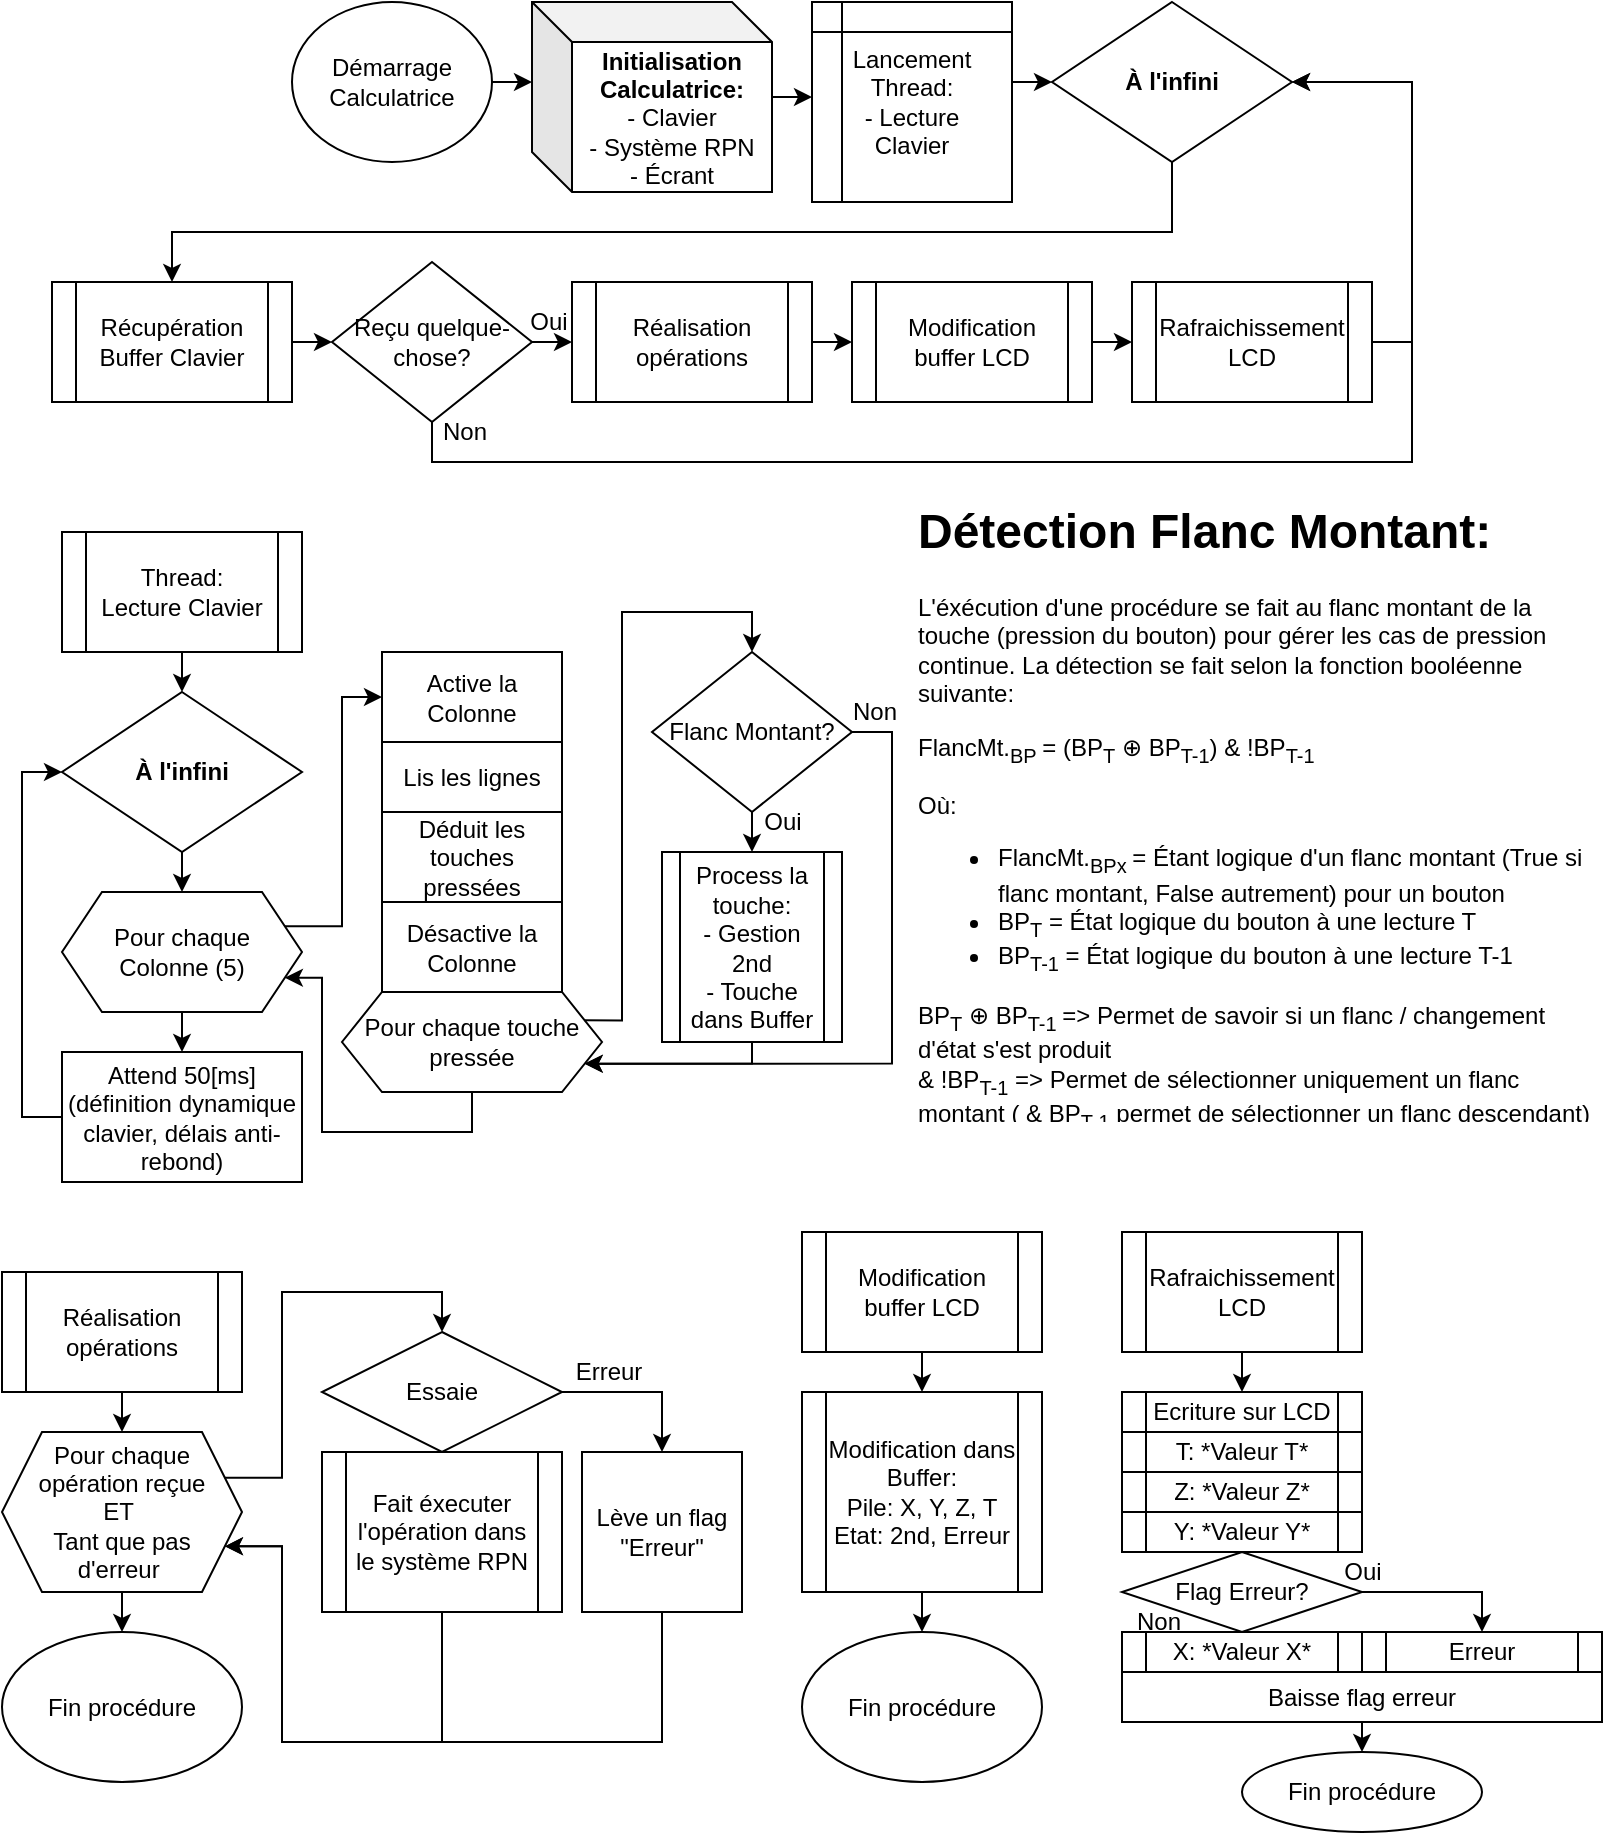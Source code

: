 <mxfile version="13.5.7" type="device"><diagram id="tXgDaM9gqSkOXOwbaCXM" name="V1 RPN sans menu"><mxGraphModel dx="2550" dy="1470" grid="1" gridSize="5" guides="1" tooltips="1" connect="1" arrows="1" fold="1" page="0" pageScale="1" pageWidth="827" pageHeight="1169" math="0" shadow="0"><root><mxCell id="0"/><mxCell id="1" parent="0"/><mxCell id="fA3Vs4HmGQvk_hvVRJHU-113" value="" style="group" vertex="1" connectable="0" parent="1"><mxGeometry x="70" y="385" width="770" height="345" as="geometry"/></mxCell><mxCell id="fA3Vs4HmGQvk_hvVRJHU-32" value="Thread:&lt;br&gt;Lecture Clavier" style="shape=process;whiteSpace=wrap;html=1;backgroundOutline=1;" vertex="1" parent="fA3Vs4HmGQvk_hvVRJHU-113"><mxGeometry y="20" width="120" height="60" as="geometry"/></mxCell><mxCell id="fA3Vs4HmGQvk_hvVRJHU-33" value="&lt;b&gt;À l'infini&lt;/b&gt;" style="rhombus;whiteSpace=wrap;html=1;" vertex="1" parent="fA3Vs4HmGQvk_hvVRJHU-113"><mxGeometry y="100" width="120" height="80" as="geometry"/></mxCell><mxCell id="fA3Vs4HmGQvk_hvVRJHU-58" style="edgeStyle=orthogonalEdgeStyle;rounded=0;orthogonalLoop=1;jettySize=auto;html=1;exitX=0.5;exitY=1;exitDx=0;exitDy=0;entryX=0.5;entryY=0;entryDx=0;entryDy=0;" edge="1" parent="fA3Vs4HmGQvk_hvVRJHU-113" source="fA3Vs4HmGQvk_hvVRJHU-32" target="fA3Vs4HmGQvk_hvVRJHU-33"><mxGeometry relative="1" as="geometry"/></mxCell><mxCell id="fA3Vs4HmGQvk_hvVRJHU-34" value="Pour chaque&lt;br&gt;Colonne (5)" style="shape=hexagon;perimeter=hexagonPerimeter2;whiteSpace=wrap;html=1;fixedSize=1;" vertex="1" parent="fA3Vs4HmGQvk_hvVRJHU-113"><mxGeometry y="200" width="120" height="60" as="geometry"/></mxCell><mxCell id="fA3Vs4HmGQvk_hvVRJHU-59" style="edgeStyle=orthogonalEdgeStyle;rounded=0;orthogonalLoop=1;jettySize=auto;html=1;exitX=0.5;exitY=1;exitDx=0;exitDy=0;entryX=0.5;entryY=0;entryDx=0;entryDy=0;" edge="1" parent="fA3Vs4HmGQvk_hvVRJHU-113" source="fA3Vs4HmGQvk_hvVRJHU-33" target="fA3Vs4HmGQvk_hvVRJHU-34"><mxGeometry relative="1" as="geometry"/></mxCell><mxCell id="fA3Vs4HmGQvk_hvVRJHU-37" value="Active la Colonne" style="whiteSpace=wrap;html=1;" vertex="1" parent="fA3Vs4HmGQvk_hvVRJHU-113"><mxGeometry x="160" y="80" width="90" height="45" as="geometry"/></mxCell><mxCell id="fA3Vs4HmGQvk_hvVRJHU-42" style="edgeStyle=orthogonalEdgeStyle;rounded=0;orthogonalLoop=1;jettySize=auto;html=1;exitX=1;exitY=0.25;exitDx=0;exitDy=0;entryX=0;entryY=0.5;entryDx=0;entryDy=0;" edge="1" parent="fA3Vs4HmGQvk_hvVRJHU-113" source="fA3Vs4HmGQvk_hvVRJHU-34" target="fA3Vs4HmGQvk_hvVRJHU-37"><mxGeometry relative="1" as="geometry"/></mxCell><mxCell id="fA3Vs4HmGQvk_hvVRJHU-38" value="Lis les lignes" style="whiteSpace=wrap;html=1;" vertex="1" parent="fA3Vs4HmGQvk_hvVRJHU-113"><mxGeometry x="160" y="125" width="90" height="35" as="geometry"/></mxCell><mxCell id="fA3Vs4HmGQvk_hvVRJHU-39" value="Désactive la Colonne" style="whiteSpace=wrap;html=1;" vertex="1" parent="fA3Vs4HmGQvk_hvVRJHU-113"><mxGeometry x="160" y="205" width="90" height="45" as="geometry"/></mxCell><mxCell id="fA3Vs4HmGQvk_hvVRJHU-40" value="Déduit les touches pressées" style="whiteSpace=wrap;html=1;" vertex="1" parent="fA3Vs4HmGQvk_hvVRJHU-113"><mxGeometry x="160" y="160" width="90" height="45" as="geometry"/></mxCell><mxCell id="fA3Vs4HmGQvk_hvVRJHU-41" value="Process la touche:&lt;br&gt;- Gestion 2nd&lt;br&gt;- Touche dans Buffer" style="shape=process;whiteSpace=wrap;html=1;backgroundOutline=1;" vertex="1" parent="fA3Vs4HmGQvk_hvVRJHU-113"><mxGeometry x="300" y="180" width="90" height="95" as="geometry"/></mxCell><mxCell id="fA3Vs4HmGQvk_hvVRJHU-48" style="edgeStyle=orthogonalEdgeStyle;rounded=0;orthogonalLoop=1;jettySize=auto;html=1;exitX=0.5;exitY=1;exitDx=0;exitDy=0;entryX=1;entryY=0.75;entryDx=0;entryDy=0;" edge="1" parent="fA3Vs4HmGQvk_hvVRJHU-113" source="fA3Vs4HmGQvk_hvVRJHU-44" target="fA3Vs4HmGQvk_hvVRJHU-34"><mxGeometry relative="1" as="geometry"><Array as="points"><mxPoint x="205" y="320"/><mxPoint x="130" y="320"/><mxPoint x="130" y="243"/></Array></mxGeometry></mxCell><mxCell id="fA3Vs4HmGQvk_hvVRJHU-44" value="Pour chaque touche pressée" style="shape=hexagon;perimeter=hexagonPerimeter2;whiteSpace=wrap;html=1;fixedSize=1;" vertex="1" parent="fA3Vs4HmGQvk_hvVRJHU-113"><mxGeometry x="140" y="250" width="130" height="50" as="geometry"/></mxCell><mxCell id="fA3Vs4HmGQvk_hvVRJHU-47" style="edgeStyle=orthogonalEdgeStyle;rounded=0;orthogonalLoop=1;jettySize=auto;html=1;exitX=0.5;exitY=1;exitDx=0;exitDy=0;entryX=1;entryY=0.75;entryDx=0;entryDy=0;" edge="1" parent="fA3Vs4HmGQvk_hvVRJHU-113" source="fA3Vs4HmGQvk_hvVRJHU-41" target="fA3Vs4HmGQvk_hvVRJHU-44"><mxGeometry relative="1" as="geometry"><Array as="points"><mxPoint x="345" y="286"/></Array></mxGeometry></mxCell><mxCell id="fA3Vs4HmGQvk_hvVRJHU-46" style="edgeStyle=orthogonalEdgeStyle;rounded=0;orthogonalLoop=1;jettySize=auto;html=1;exitX=0.5;exitY=1;exitDx=0;exitDy=0;" edge="1" parent="fA3Vs4HmGQvk_hvVRJHU-113" source="fA3Vs4HmGQvk_hvVRJHU-41" target="fA3Vs4HmGQvk_hvVRJHU-41"><mxGeometry relative="1" as="geometry"/></mxCell><mxCell id="fA3Vs4HmGQvk_hvVRJHU-61" style="edgeStyle=orthogonalEdgeStyle;rounded=0;orthogonalLoop=1;jettySize=auto;html=1;exitX=0;exitY=0.5;exitDx=0;exitDy=0;entryX=0;entryY=0.5;entryDx=0;entryDy=0;" edge="1" parent="fA3Vs4HmGQvk_hvVRJHU-113" source="fA3Vs4HmGQvk_hvVRJHU-49" target="fA3Vs4HmGQvk_hvVRJHU-33"><mxGeometry relative="1" as="geometry"/></mxCell><mxCell id="fA3Vs4HmGQvk_hvVRJHU-49" value="Attend 50[ms]&lt;br&gt;(définition dynamique clavier, délais anti-rebond)" style="rounded=0;whiteSpace=wrap;html=1;" vertex="1" parent="fA3Vs4HmGQvk_hvVRJHU-113"><mxGeometry y="280" width="120" height="65" as="geometry"/></mxCell><mxCell id="fA3Vs4HmGQvk_hvVRJHU-60" style="edgeStyle=orthogonalEdgeStyle;rounded=0;orthogonalLoop=1;jettySize=auto;html=1;exitX=0.5;exitY=1;exitDx=0;exitDy=0;entryX=0.5;entryY=0;entryDx=0;entryDy=0;" edge="1" parent="fA3Vs4HmGQvk_hvVRJHU-113" source="fA3Vs4HmGQvk_hvVRJHU-34" target="fA3Vs4HmGQvk_hvVRJHU-49"><mxGeometry relative="1" as="geometry"/></mxCell><mxCell id="fA3Vs4HmGQvk_hvVRJHU-51" style="edgeStyle=orthogonalEdgeStyle;rounded=0;orthogonalLoop=1;jettySize=auto;html=1;exitX=0.5;exitY=1;exitDx=0;exitDy=0;entryX=0.5;entryY=0;entryDx=0;entryDy=0;" edge="1" parent="fA3Vs4HmGQvk_hvVRJHU-113" source="fA3Vs4HmGQvk_hvVRJHU-50" target="fA3Vs4HmGQvk_hvVRJHU-41"><mxGeometry relative="1" as="geometry"/></mxCell><mxCell id="fA3Vs4HmGQvk_hvVRJHU-53" style="edgeStyle=orthogonalEdgeStyle;rounded=0;orthogonalLoop=1;jettySize=auto;html=1;exitX=1;exitY=0.5;exitDx=0;exitDy=0;entryX=1;entryY=0.75;entryDx=0;entryDy=0;" edge="1" parent="fA3Vs4HmGQvk_hvVRJHU-113" source="fA3Vs4HmGQvk_hvVRJHU-50" target="fA3Vs4HmGQvk_hvVRJHU-44"><mxGeometry relative="1" as="geometry"><Array as="points"><mxPoint x="415" y="120"/><mxPoint x="415" y="286"/></Array></mxGeometry></mxCell><mxCell id="fA3Vs4HmGQvk_hvVRJHU-50" value="Flanc Montant?" style="rhombus;whiteSpace=wrap;html=1;" vertex="1" parent="fA3Vs4HmGQvk_hvVRJHU-113"><mxGeometry x="295" y="80" width="100" height="80" as="geometry"/></mxCell><mxCell id="fA3Vs4HmGQvk_hvVRJHU-52" value="Oui" style="text;html=1;align=center;verticalAlign=middle;resizable=0;points=[];autosize=1;" vertex="1" parent="fA3Vs4HmGQvk_hvVRJHU-113"><mxGeometry x="345" y="155" width="30" height="20" as="geometry"/></mxCell><mxCell id="fA3Vs4HmGQvk_hvVRJHU-54" value="Non" style="text;html=1;align=center;verticalAlign=middle;resizable=0;points=[];autosize=1;" vertex="1" parent="fA3Vs4HmGQvk_hvVRJHU-113"><mxGeometry x="388" y="100" width="35" height="20" as="geometry"/></mxCell><mxCell id="fA3Vs4HmGQvk_hvVRJHU-56" value="&lt;h1&gt;Détection Flanc Montant:&lt;/h1&gt;&lt;p&gt;L'éxécution d'une procédure se fait au flanc montant de la touche (pression du bouton) pour gérer les cas de pression continue. La détection se fait selon la fonction booléenne suivante:&lt;/p&gt;&lt;p&gt;FlancMt.&lt;sub&gt;BP&amp;nbsp;&lt;/sub&gt;= (BP&lt;sub&gt;T&lt;/sub&gt;&amp;nbsp;⊕ BP&lt;sub&gt;T-1&lt;/sub&gt;) &amp;amp; !BP&lt;sub&gt;T-1&lt;/sub&gt;&lt;/p&gt;&lt;p&gt;&lt;span&gt;Où:&lt;/span&gt;&lt;/p&gt;&lt;p&gt;&lt;/p&gt;&lt;ul&gt;&lt;li&gt;&lt;span&gt;FlancMt.&lt;/span&gt;&lt;sub&gt;BPx &lt;/sub&gt;&lt;span&gt;= Étant logique d'un flanc montant (True si flanc montant, False autrement) pour un bouton&lt;/span&gt;&lt;/li&gt;&lt;li&gt;&lt;span&gt;BP&lt;sub&gt;T&lt;/sub&gt;&amp;nbsp;= État logique du bouton à une lecture T&lt;br&gt;&lt;/span&gt;&lt;/li&gt;&lt;li&gt;BP&lt;sub&gt;T-1&lt;/sub&gt;&amp;nbsp;= État logique du bouton à une lecture T-1&lt;/li&gt;&lt;/ul&gt;&lt;div&gt;BP&lt;sub&gt;T&lt;/sub&gt;&amp;nbsp;⊕ BP&lt;sub&gt;T-1&lt;/sub&gt;&lt;sub&gt;&amp;nbsp;&lt;/sub&gt;=&amp;gt; Permet de savoir si un flanc / changement d'état s'est produit&lt;br&gt;&lt;/div&gt;&lt;div&gt;&amp;amp; !BP&lt;sub&gt;T-1&lt;/sub&gt; =&amp;gt; Permet de sélectionner uniquement un flanc montant ( &amp;amp; BP&lt;sub&gt;T-1&lt;/sub&gt;&amp;nbsp;permet de sélectionner un flanc descendant)&lt;/div&gt;&lt;div&gt;&lt;br&gt;&lt;/div&gt;&lt;p&gt;&lt;/p&gt;" style="text;html=1;strokeColor=none;fillColor=none;spacing=5;spacingTop=-20;whiteSpace=wrap;overflow=hidden;rounded=0;" vertex="1" parent="fA3Vs4HmGQvk_hvVRJHU-113"><mxGeometry x="423" width="347" height="315" as="geometry"/></mxCell><mxCell id="fA3Vs4HmGQvk_hvVRJHU-55" style="edgeStyle=orthogonalEdgeStyle;rounded=0;orthogonalLoop=1;jettySize=auto;html=1;exitX=1;exitY=0.25;exitDx=0;exitDy=0;entryX=0.5;entryY=0;entryDx=0;entryDy=0;" edge="1" parent="fA3Vs4HmGQvk_hvVRJHU-113" source="fA3Vs4HmGQvk_hvVRJHU-44" target="fA3Vs4HmGQvk_hvVRJHU-50"><mxGeometry relative="1" as="geometry"><Array as="points"><mxPoint x="280" y="264"/><mxPoint x="280" y="60"/><mxPoint x="345" y="60"/></Array></mxGeometry></mxCell><mxCell id="fA3Vs4HmGQvk_hvVRJHU-114" value="" style="group" vertex="1" connectable="0" parent="1"><mxGeometry x="40" y="755" width="800" height="300" as="geometry"/></mxCell><mxCell id="fA3Vs4HmGQvk_hvVRJHU-63" value="&lt;span&gt;Réalisation opérations&lt;/span&gt;" style="shape=process;whiteSpace=wrap;html=1;backgroundOutline=1;" vertex="1" parent="fA3Vs4HmGQvk_hvVRJHU-114"><mxGeometry y="20" width="120" height="60" as="geometry"/></mxCell><mxCell id="fA3Vs4HmGQvk_hvVRJHU-64" value="Pour chaque opération reçue&lt;br&gt;ET&amp;nbsp;&lt;br&gt;Tant que pas&lt;br&gt;d'erreur&amp;nbsp;" style="shape=hexagon;perimeter=hexagonPerimeter2;whiteSpace=wrap;html=1;fixedSize=1;" vertex="1" parent="fA3Vs4HmGQvk_hvVRJHU-114"><mxGeometry y="100" width="120" height="80" as="geometry"/></mxCell><mxCell id="fA3Vs4HmGQvk_hvVRJHU-68" style="edgeStyle=orthogonalEdgeStyle;rounded=0;orthogonalLoop=1;jettySize=auto;html=1;exitX=0.5;exitY=1;exitDx=0;exitDy=0;entryX=0.5;entryY=0;entryDx=0;entryDy=0;" edge="1" parent="fA3Vs4HmGQvk_hvVRJHU-114" source="fA3Vs4HmGQvk_hvVRJHU-63" target="fA3Vs4HmGQvk_hvVRJHU-64"><mxGeometry relative="1" as="geometry"/></mxCell><mxCell id="fA3Vs4HmGQvk_hvVRJHU-67" style="edgeStyle=orthogonalEdgeStyle;rounded=0;orthogonalLoop=1;jettySize=auto;html=1;exitX=0.5;exitY=1;exitDx=0;exitDy=0;entryX=1;entryY=0.75;entryDx=0;entryDy=0;" edge="1" parent="fA3Vs4HmGQvk_hvVRJHU-114" source="fA3Vs4HmGQvk_hvVRJHU-65" target="fA3Vs4HmGQvk_hvVRJHU-64"><mxGeometry relative="1" as="geometry"><Array as="points"><mxPoint x="220" y="255"/><mxPoint x="140" y="255"/><mxPoint x="140" y="157"/></Array></mxGeometry></mxCell><mxCell id="fA3Vs4HmGQvk_hvVRJHU-65" value="Fait éxecuter l'opération dans le système RPN" style="shape=process;whiteSpace=wrap;html=1;backgroundOutline=1;" vertex="1" parent="fA3Vs4HmGQvk_hvVRJHU-114"><mxGeometry x="160" y="110" width="120" height="80" as="geometry"/></mxCell><mxCell id="fA3Vs4HmGQvk_hvVRJHU-71" value="Fin procédure" style="ellipse;whiteSpace=wrap;html=1;" vertex="1" parent="fA3Vs4HmGQvk_hvVRJHU-114"><mxGeometry y="200" width="120" height="75" as="geometry"/></mxCell><mxCell id="fA3Vs4HmGQvk_hvVRJHU-72" style="edgeStyle=orthogonalEdgeStyle;rounded=0;orthogonalLoop=1;jettySize=auto;html=1;exitX=0.5;exitY=1;exitDx=0;exitDy=0;entryX=0.5;entryY=0;entryDx=0;entryDy=0;" edge="1" parent="fA3Vs4HmGQvk_hvVRJHU-114" source="fA3Vs4HmGQvk_hvVRJHU-64" target="fA3Vs4HmGQvk_hvVRJHU-71"><mxGeometry relative="1" as="geometry"/></mxCell><mxCell id="fA3Vs4HmGQvk_hvVRJHU-77" value="&lt;span&gt;Modification buffer LCD&lt;/span&gt;" style="shape=process;whiteSpace=wrap;html=1;backgroundOutline=1;" vertex="1" parent="fA3Vs4HmGQvk_hvVRJHU-114"><mxGeometry x="400" width="120" height="60" as="geometry"/></mxCell><mxCell id="fA3Vs4HmGQvk_hvVRJHU-78" value="Modification dans Buffer:&lt;br&gt;Pile: X, Y, Z, T&lt;br&gt;Etat: 2nd, Erreur" style="shape=process;whiteSpace=wrap;html=1;backgroundOutline=1;" vertex="1" parent="fA3Vs4HmGQvk_hvVRJHU-114"><mxGeometry x="400" y="80" width="120" height="100" as="geometry"/></mxCell><mxCell id="fA3Vs4HmGQvk_hvVRJHU-92" style="edgeStyle=orthogonalEdgeStyle;rounded=0;orthogonalLoop=1;jettySize=auto;html=1;exitX=0.5;exitY=1;exitDx=0;exitDy=0;entryX=0.5;entryY=0;entryDx=0;entryDy=0;" edge="1" parent="fA3Vs4HmGQvk_hvVRJHU-114" source="fA3Vs4HmGQvk_hvVRJHU-77" target="fA3Vs4HmGQvk_hvVRJHU-78"><mxGeometry relative="1" as="geometry"/></mxCell><mxCell id="fA3Vs4HmGQvk_hvVRJHU-79" value="Essaie" style="rhombus;whiteSpace=wrap;html=1;" vertex="1" parent="fA3Vs4HmGQvk_hvVRJHU-114"><mxGeometry x="160" y="50" width="120" height="60" as="geometry"/></mxCell><mxCell id="fA3Vs4HmGQvk_hvVRJHU-80" style="edgeStyle=orthogonalEdgeStyle;rounded=0;orthogonalLoop=1;jettySize=auto;html=1;exitX=1;exitY=0.25;exitDx=0;exitDy=0;entryX=0.5;entryY=0;entryDx=0;entryDy=0;" edge="1" parent="fA3Vs4HmGQvk_hvVRJHU-114" source="fA3Vs4HmGQvk_hvVRJHU-64" target="fA3Vs4HmGQvk_hvVRJHU-79"><mxGeometry relative="1" as="geometry"/></mxCell><mxCell id="fA3Vs4HmGQvk_hvVRJHU-82" value="Erreur" style="text;html=1;align=center;verticalAlign=middle;resizable=0;points=[];autosize=1;" vertex="1" parent="fA3Vs4HmGQvk_hvVRJHU-114"><mxGeometry x="280" y="60" width="45" height="20" as="geometry"/></mxCell><mxCell id="fA3Vs4HmGQvk_hvVRJHU-91" style="edgeStyle=orthogonalEdgeStyle;rounded=0;orthogonalLoop=1;jettySize=auto;html=1;exitX=0.5;exitY=1;exitDx=0;exitDy=0;entryX=1;entryY=0.75;entryDx=0;entryDy=0;" edge="1" parent="fA3Vs4HmGQvk_hvVRJHU-114" source="fA3Vs4HmGQvk_hvVRJHU-90" target="fA3Vs4HmGQvk_hvVRJHU-64"><mxGeometry relative="1" as="geometry"><Array as="points"><mxPoint x="330" y="255"/><mxPoint x="140" y="255"/><mxPoint x="140" y="157"/></Array></mxGeometry></mxCell><mxCell id="fA3Vs4HmGQvk_hvVRJHU-90" value="Lève un flag &quot;Erreur&quot;" style="whiteSpace=wrap;html=1;aspect=fixed;" vertex="1" parent="fA3Vs4HmGQvk_hvVRJHU-114"><mxGeometry x="290" y="110" width="80" height="80" as="geometry"/></mxCell><mxCell id="fA3Vs4HmGQvk_hvVRJHU-81" style="edgeStyle=orthogonalEdgeStyle;rounded=0;orthogonalLoop=1;jettySize=auto;html=1;exitX=1;exitY=0.5;exitDx=0;exitDy=0;entryX=0.5;entryY=0;entryDx=0;entryDy=0;" edge="1" parent="fA3Vs4HmGQvk_hvVRJHU-114" source="fA3Vs4HmGQvk_hvVRJHU-79" target="fA3Vs4HmGQvk_hvVRJHU-90"><mxGeometry relative="1" as="geometry"><mxPoint x="320" y="105" as="targetPoint"/></mxGeometry></mxCell><mxCell id="fA3Vs4HmGQvk_hvVRJHU-93" value="Fin procédure" style="ellipse;whiteSpace=wrap;html=1;" vertex="1" parent="fA3Vs4HmGQvk_hvVRJHU-114"><mxGeometry x="400" y="200" width="120" height="75" as="geometry"/></mxCell><mxCell id="fA3Vs4HmGQvk_hvVRJHU-94" style="edgeStyle=orthogonalEdgeStyle;rounded=0;orthogonalLoop=1;jettySize=auto;html=1;exitX=0.5;exitY=1;exitDx=0;exitDy=0;entryX=0.5;entryY=0;entryDx=0;entryDy=0;" edge="1" parent="fA3Vs4HmGQvk_hvVRJHU-114" source="fA3Vs4HmGQvk_hvVRJHU-78" target="fA3Vs4HmGQvk_hvVRJHU-93"><mxGeometry relative="1" as="geometry"/></mxCell><mxCell id="fA3Vs4HmGQvk_hvVRJHU-95" value="Rafraichissement LCD" style="shape=process;whiteSpace=wrap;html=1;backgroundOutline=1;" vertex="1" parent="fA3Vs4HmGQvk_hvVRJHU-114"><mxGeometry x="560" width="120" height="60" as="geometry"/></mxCell><mxCell id="fA3Vs4HmGQvk_hvVRJHU-97" value="T: *Valeur T*" style="shape=process;whiteSpace=wrap;html=1;backgroundOutline=1;" vertex="1" parent="fA3Vs4HmGQvk_hvVRJHU-114"><mxGeometry x="560" y="100" width="120" height="20" as="geometry"/></mxCell><mxCell id="fA3Vs4HmGQvk_hvVRJHU-98" value="Ecriture sur LCD" style="shape=process;whiteSpace=wrap;html=1;backgroundOutline=1;" vertex="1" parent="fA3Vs4HmGQvk_hvVRJHU-114"><mxGeometry x="560" y="80" width="120" height="20" as="geometry"/></mxCell><mxCell id="fA3Vs4HmGQvk_hvVRJHU-112" style="edgeStyle=orthogonalEdgeStyle;rounded=0;orthogonalLoop=1;jettySize=auto;html=1;exitX=0.5;exitY=1;exitDx=0;exitDy=0;entryX=0.5;entryY=0;entryDx=0;entryDy=0;" edge="1" parent="fA3Vs4HmGQvk_hvVRJHU-114" source="fA3Vs4HmGQvk_hvVRJHU-95" target="fA3Vs4HmGQvk_hvVRJHU-98"><mxGeometry relative="1" as="geometry"/></mxCell><mxCell id="fA3Vs4HmGQvk_hvVRJHU-99" value="Z: *Valeur Z*" style="shape=process;whiteSpace=wrap;html=1;backgroundOutline=1;" vertex="1" parent="fA3Vs4HmGQvk_hvVRJHU-114"><mxGeometry x="560" y="120" width="120" height="20" as="geometry"/></mxCell><mxCell id="fA3Vs4HmGQvk_hvVRJHU-100" value="Y: *Valeur Y*" style="shape=process;whiteSpace=wrap;html=1;backgroundOutline=1;" vertex="1" parent="fA3Vs4HmGQvk_hvVRJHU-114"><mxGeometry x="560" y="140" width="120" height="20" as="geometry"/></mxCell><mxCell id="fA3Vs4HmGQvk_hvVRJHU-101" value="Flag Erreur?" style="rhombus;whiteSpace=wrap;html=1;" vertex="1" parent="fA3Vs4HmGQvk_hvVRJHU-114"><mxGeometry x="560" y="160" width="120" height="40" as="geometry"/></mxCell><mxCell id="fA3Vs4HmGQvk_hvVRJHU-102" value="Non" style="text;html=1;align=center;verticalAlign=middle;resizable=0;points=[];autosize=1;" vertex="1" parent="fA3Vs4HmGQvk_hvVRJHU-114"><mxGeometry x="560" y="185" width="35" height="20" as="geometry"/></mxCell><mxCell id="fA3Vs4HmGQvk_hvVRJHU-103" value="X: *Valeur X*" style="shape=process;whiteSpace=wrap;html=1;backgroundOutline=1;" vertex="1" parent="fA3Vs4HmGQvk_hvVRJHU-114"><mxGeometry x="560" y="200" width="120" height="20" as="geometry"/></mxCell><mxCell id="fA3Vs4HmGQvk_hvVRJHU-104" value="Erreur" style="shape=process;whiteSpace=wrap;html=1;backgroundOutline=1;" vertex="1" parent="fA3Vs4HmGQvk_hvVRJHU-114"><mxGeometry x="680" y="200" width="120" height="20" as="geometry"/></mxCell><mxCell id="fA3Vs4HmGQvk_hvVRJHU-105" style="edgeStyle=orthogonalEdgeStyle;rounded=0;orthogonalLoop=1;jettySize=auto;html=1;exitX=1;exitY=0.5;exitDx=0;exitDy=0;entryX=0.5;entryY=0;entryDx=0;entryDy=0;" edge="1" parent="fA3Vs4HmGQvk_hvVRJHU-114" source="fA3Vs4HmGQvk_hvVRJHU-101" target="fA3Vs4HmGQvk_hvVRJHU-104"><mxGeometry relative="1" as="geometry"/></mxCell><mxCell id="fA3Vs4HmGQvk_hvVRJHU-106" value="Fin procédure" style="ellipse;whiteSpace=wrap;html=1;" vertex="1" parent="fA3Vs4HmGQvk_hvVRJHU-114"><mxGeometry x="620" y="260" width="120" height="40" as="geometry"/></mxCell><mxCell id="fA3Vs4HmGQvk_hvVRJHU-109" value="Oui" style="text;html=1;align=center;verticalAlign=middle;resizable=0;points=[];autosize=1;" vertex="1" parent="fA3Vs4HmGQvk_hvVRJHU-114"><mxGeometry x="665" y="160" width="30" height="20" as="geometry"/></mxCell><mxCell id="fA3Vs4HmGQvk_hvVRJHU-111" style="edgeStyle=orthogonalEdgeStyle;rounded=0;orthogonalLoop=1;jettySize=auto;html=1;exitX=0.5;exitY=1;exitDx=0;exitDy=0;entryX=0.5;entryY=0;entryDx=0;entryDy=0;" edge="1" parent="fA3Vs4HmGQvk_hvVRJHU-114" source="fA3Vs4HmGQvk_hvVRJHU-110" target="fA3Vs4HmGQvk_hvVRJHU-106"><mxGeometry relative="1" as="geometry"/></mxCell><mxCell id="fA3Vs4HmGQvk_hvVRJHU-110" value="Baisse flag erreur" style="whiteSpace=wrap;html=1;" vertex="1" parent="fA3Vs4HmGQvk_hvVRJHU-114"><mxGeometry x="560" y="220" width="240" height="25" as="geometry"/></mxCell><mxCell id="fA3Vs4HmGQvk_hvVRJHU-115" value="" style="group" vertex="1" connectable="0" parent="1"><mxGeometry x="65" y="140" width="680" height="230" as="geometry"/></mxCell><mxCell id="fA3Vs4HmGQvk_hvVRJHU-1" value="Démarrage Calculatrice" style="ellipse;whiteSpace=wrap;html=1;" vertex="1" parent="fA3Vs4HmGQvk_hvVRJHU-115"><mxGeometry x="120" width="100" height="80" as="geometry"/></mxCell><mxCell id="fA3Vs4HmGQvk_hvVRJHU-24" style="edgeStyle=orthogonalEdgeStyle;rounded=0;orthogonalLoop=1;jettySize=auto;html=1;exitX=0;exitY=0;exitDx=120;exitDy=57.5;exitPerimeter=0;entryX=0;entryY=0.5;entryDx=0;entryDy=0;" edge="1" parent="fA3Vs4HmGQvk_hvVRJHU-115" source="fA3Vs4HmGQvk_hvVRJHU-4"><mxGeometry relative="1" as="geometry"><mxPoint x="380" y="47.5" as="targetPoint"/><Array as="points"><mxPoint x="360" y="48"/></Array></mxGeometry></mxCell><mxCell id="fA3Vs4HmGQvk_hvVRJHU-4" value="&lt;span&gt;&lt;b&gt;Initialisation Calculatrice:&lt;br&gt;&lt;/b&gt;&lt;/span&gt;- Clavier&lt;span&gt;&lt;b&gt;&lt;br&gt;&lt;/b&gt;&lt;/span&gt;- Système RPN&lt;br&gt;- Écrant" style="shape=cube;whiteSpace=wrap;html=1;boundedLbl=1;backgroundOutline=1;darkOpacity=0.05;darkOpacity2=0.1;align=center;" vertex="1" parent="fA3Vs4HmGQvk_hvVRJHU-115"><mxGeometry x="240" width="120" height="95" as="geometry"/></mxCell><mxCell id="fA3Vs4HmGQvk_hvVRJHU-23" style="edgeStyle=orthogonalEdgeStyle;rounded=0;orthogonalLoop=1;jettySize=auto;html=1;exitX=1;exitY=0.5;exitDx=0;exitDy=0;entryX=0;entryY=0.42;entryDx=0;entryDy=0;entryPerimeter=0;" edge="1" parent="fA3Vs4HmGQvk_hvVRJHU-115" source="fA3Vs4HmGQvk_hvVRJHU-1" target="fA3Vs4HmGQvk_hvVRJHU-4"><mxGeometry relative="1" as="geometry"/></mxCell><mxCell id="fA3Vs4HmGQvk_hvVRJHU-25" style="edgeStyle=orthogonalEdgeStyle;rounded=0;orthogonalLoop=1;jettySize=auto;html=1;exitX=1;exitY=0.5;exitDx=0;exitDy=0;entryX=0;entryY=0.5;entryDx=0;entryDy=0;" edge="1" parent="fA3Vs4HmGQvk_hvVRJHU-115" target="fA3Vs4HmGQvk_hvVRJHU-6"><mxGeometry relative="1" as="geometry"><mxPoint x="480" y="47.5" as="sourcePoint"/><Array as="points"><mxPoint x="480" y="40"/></Array></mxGeometry></mxCell><mxCell id="fA3Vs4HmGQvk_hvVRJHU-6" value="&lt;b&gt;À l'infini&lt;/b&gt;" style="rhombus;whiteSpace=wrap;html=1;" vertex="1" parent="fA3Vs4HmGQvk_hvVRJHU-115"><mxGeometry x="500" width="120" height="80" as="geometry"/></mxCell><mxCell id="fA3Vs4HmGQvk_hvVRJHU-17" value="&lt;span&gt;Récupération Buffer Clavier&lt;/span&gt;" style="shape=process;whiteSpace=wrap;html=1;backgroundOutline=1;" vertex="1" parent="fA3Vs4HmGQvk_hvVRJHU-115"><mxGeometry y="140" width="120" height="60" as="geometry"/></mxCell><mxCell id="fA3Vs4HmGQvk_hvVRJHU-89" style="edgeStyle=orthogonalEdgeStyle;rounded=0;orthogonalLoop=1;jettySize=auto;html=1;exitX=0.5;exitY=1;exitDx=0;exitDy=0;entryX=0.5;entryY=0;entryDx=0;entryDy=0;" edge="1" parent="fA3Vs4HmGQvk_hvVRJHU-115" source="fA3Vs4HmGQvk_hvVRJHU-6" target="fA3Vs4HmGQvk_hvVRJHU-17"><mxGeometry relative="1" as="geometry"><Array as="points"><mxPoint x="560" y="115"/><mxPoint x="60" y="115"/></Array></mxGeometry></mxCell><mxCell id="fA3Vs4HmGQvk_hvVRJHU-18" value="&lt;span&gt;Réalisation opérations&lt;/span&gt;" style="shape=process;whiteSpace=wrap;html=1;backgroundOutline=1;" vertex="1" parent="fA3Vs4HmGQvk_hvVRJHU-115"><mxGeometry x="260" y="140" width="120" height="60" as="geometry"/></mxCell><mxCell id="fA3Vs4HmGQvk_hvVRJHU-30" style="edgeStyle=orthogonalEdgeStyle;rounded=0;orthogonalLoop=1;jettySize=auto;html=1;exitX=1;exitY=0.5;exitDx=0;exitDy=0;entryX=1;entryY=0.5;entryDx=0;entryDy=0;" edge="1" parent="fA3Vs4HmGQvk_hvVRJHU-115" source="fA3Vs4HmGQvk_hvVRJHU-19" target="fA3Vs4HmGQvk_hvVRJHU-6"><mxGeometry relative="1" as="geometry"/></mxCell><mxCell id="fA3Vs4HmGQvk_hvVRJHU-19" value="Rafraichissement LCD" style="shape=process;whiteSpace=wrap;html=1;backgroundOutline=1;" vertex="1" parent="fA3Vs4HmGQvk_hvVRJHU-115"><mxGeometry x="540" y="140" width="120" height="60" as="geometry"/></mxCell><mxCell id="fA3Vs4HmGQvk_hvVRJHU-29" style="edgeStyle=orthogonalEdgeStyle;rounded=0;orthogonalLoop=1;jettySize=auto;html=1;exitX=1;exitY=0.5;exitDx=0;exitDy=0;entryX=0;entryY=0.5;entryDx=0;entryDy=0;" edge="1" parent="fA3Vs4HmGQvk_hvVRJHU-115" source="fA3Vs4HmGQvk_hvVRJHU-20" target="fA3Vs4HmGQvk_hvVRJHU-19"><mxGeometry relative="1" as="geometry"/></mxCell><mxCell id="fA3Vs4HmGQvk_hvVRJHU-20" value="&lt;span&gt;Modification buffer LCD&lt;/span&gt;" style="shape=process;whiteSpace=wrap;html=1;backgroundOutline=1;" vertex="1" parent="fA3Vs4HmGQvk_hvVRJHU-115"><mxGeometry x="400" y="140" width="120" height="60" as="geometry"/></mxCell><mxCell id="fA3Vs4HmGQvk_hvVRJHU-28" style="edgeStyle=orthogonalEdgeStyle;rounded=0;orthogonalLoop=1;jettySize=auto;html=1;exitX=1;exitY=0.5;exitDx=0;exitDy=0;entryX=0;entryY=0.5;entryDx=0;entryDy=0;" edge="1" parent="fA3Vs4HmGQvk_hvVRJHU-115" source="fA3Vs4HmGQvk_hvVRJHU-18" target="fA3Vs4HmGQvk_hvVRJHU-20"><mxGeometry relative="1" as="geometry"/></mxCell><mxCell id="fA3Vs4HmGQvk_hvVRJHU-31" value="&lt;span&gt;Lancement Thread:&lt;/span&gt;&lt;br&gt;&lt;span&gt;- Lecture&lt;br&gt;Clavier&lt;/span&gt;" style="shape=internalStorage;whiteSpace=wrap;html=1;backgroundOutline=1;dx=15;dy=15;" vertex="1" parent="fA3Vs4HmGQvk_hvVRJHU-115"><mxGeometry x="380" width="100" height="100" as="geometry"/></mxCell><mxCell id="fA3Vs4HmGQvk_hvVRJHU-84" style="edgeStyle=orthogonalEdgeStyle;rounded=0;orthogonalLoop=1;jettySize=auto;html=1;exitX=0.5;exitY=1;exitDx=0;exitDy=0;entryX=1;entryY=0.5;entryDx=0;entryDy=0;" edge="1" parent="fA3Vs4HmGQvk_hvVRJHU-115" source="fA3Vs4HmGQvk_hvVRJHU-83" target="fA3Vs4HmGQvk_hvVRJHU-6"><mxGeometry relative="1" as="geometry"><Array as="points"><mxPoint x="190" y="230"/><mxPoint x="680" y="230"/><mxPoint x="680" y="40"/></Array></mxGeometry></mxCell><mxCell id="fA3Vs4HmGQvk_hvVRJHU-86" style="edgeStyle=orthogonalEdgeStyle;rounded=0;orthogonalLoop=1;jettySize=auto;html=1;exitX=1;exitY=0.5;exitDx=0;exitDy=0;entryX=0;entryY=0.5;entryDx=0;entryDy=0;" edge="1" parent="fA3Vs4HmGQvk_hvVRJHU-115" source="fA3Vs4HmGQvk_hvVRJHU-83" target="fA3Vs4HmGQvk_hvVRJHU-18"><mxGeometry relative="1" as="geometry"/></mxCell><mxCell id="fA3Vs4HmGQvk_hvVRJHU-83" value="Reçu quelque-chose?" style="rhombus;whiteSpace=wrap;html=1;" vertex="1" parent="fA3Vs4HmGQvk_hvVRJHU-115"><mxGeometry x="140" y="130" width="100" height="80" as="geometry"/></mxCell><mxCell id="fA3Vs4HmGQvk_hvVRJHU-88" style="edgeStyle=orthogonalEdgeStyle;rounded=0;orthogonalLoop=1;jettySize=auto;html=1;exitX=1;exitY=0.5;exitDx=0;exitDy=0;entryX=0;entryY=0.5;entryDx=0;entryDy=0;" edge="1" parent="fA3Vs4HmGQvk_hvVRJHU-115" source="fA3Vs4HmGQvk_hvVRJHU-17" target="fA3Vs4HmGQvk_hvVRJHU-83"><mxGeometry relative="1" as="geometry"/></mxCell><mxCell id="fA3Vs4HmGQvk_hvVRJHU-85" value="Non" style="text;html=1;align=center;verticalAlign=middle;resizable=0;points=[];autosize=1;" vertex="1" parent="fA3Vs4HmGQvk_hvVRJHU-115"><mxGeometry x="188" y="205" width="35" height="20" as="geometry"/></mxCell><mxCell id="fA3Vs4HmGQvk_hvVRJHU-87" value="Oui" style="text;html=1;align=center;verticalAlign=middle;resizable=0;points=[];autosize=1;" vertex="1" parent="fA3Vs4HmGQvk_hvVRJHU-115"><mxGeometry x="233" y="150" width="30" height="20" as="geometry"/></mxCell></root></mxGraphModel></diagram></mxfile>